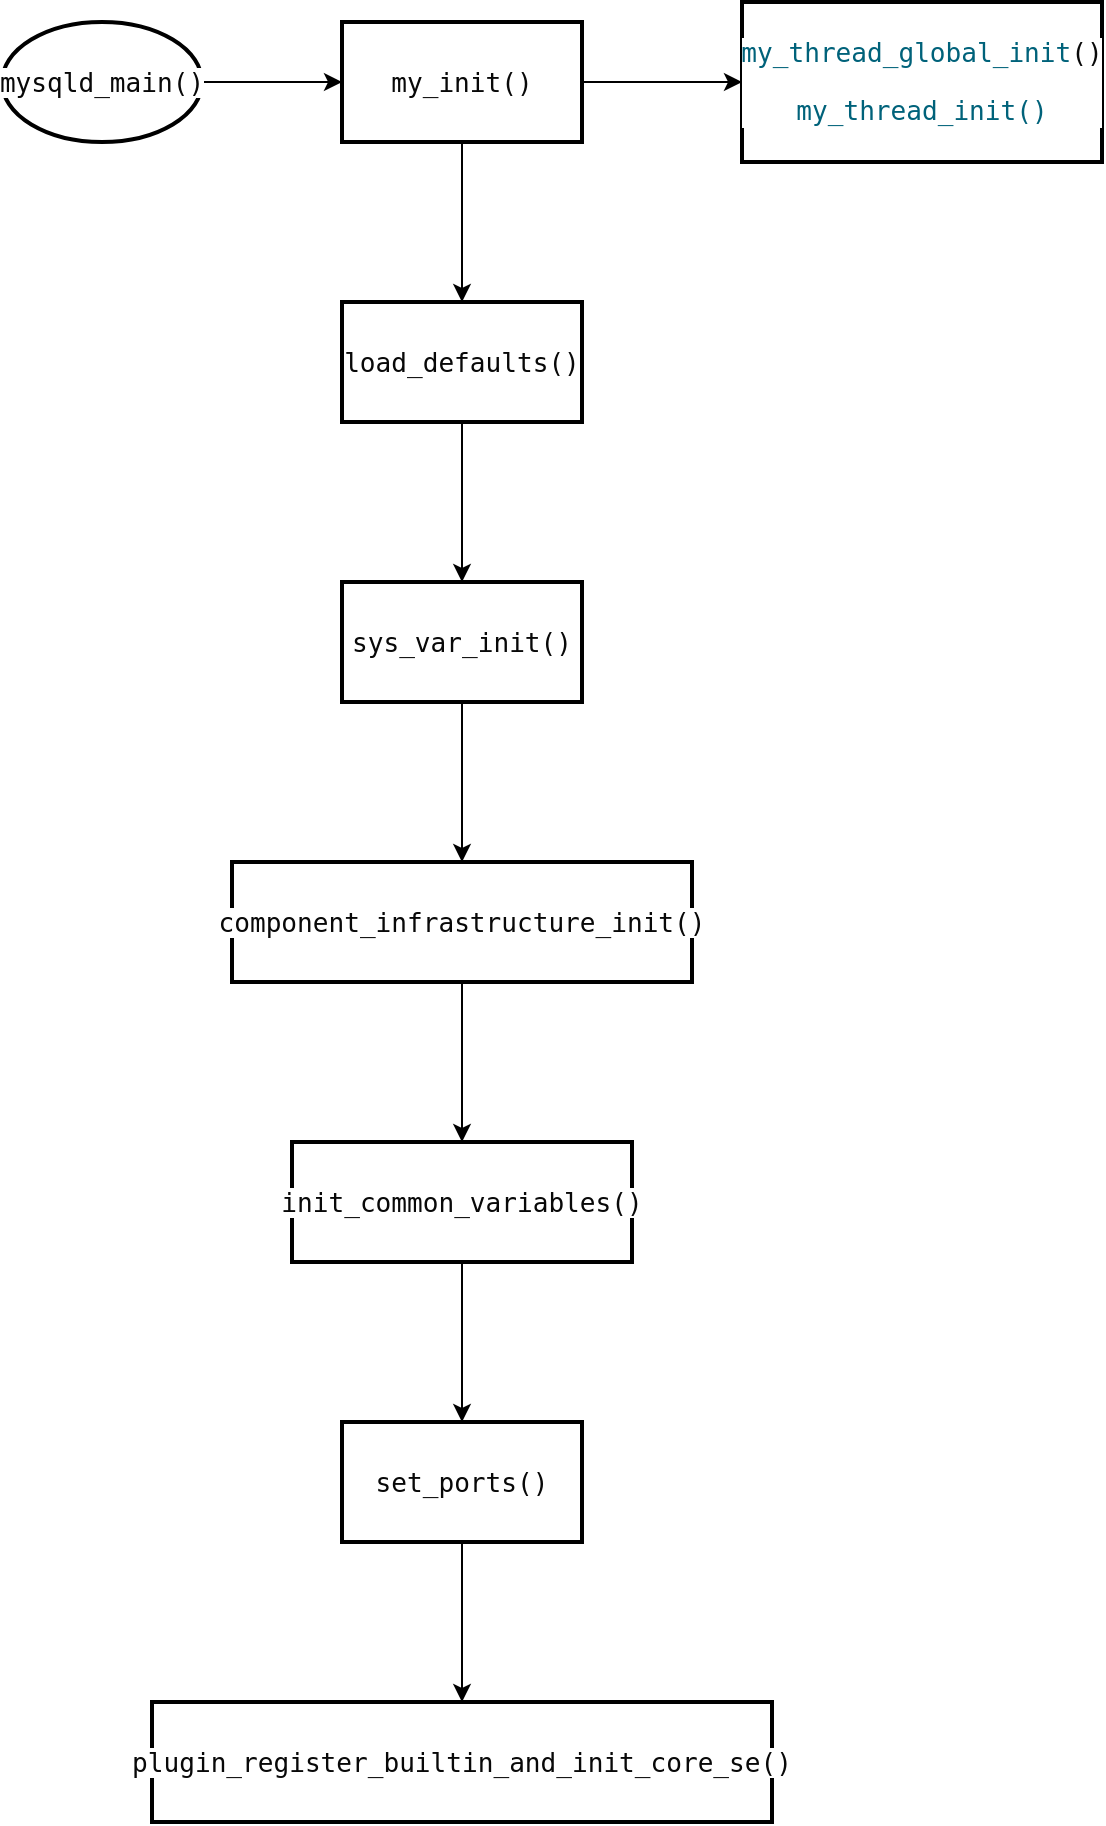 <mxfile version="24.7.7">
  <diagram name="第 1 页" id="vC_219ZFYQ1or6RJsT1j">
    <mxGraphModel dx="1426" dy="757" grid="1" gridSize="10" guides="1" tooltips="1" connect="1" arrows="1" fold="1" page="1" pageScale="1" pageWidth="827" pageHeight="1169" math="0" shadow="0">
      <root>
        <mxCell id="0" />
        <mxCell id="1" parent="0" />
        <mxCell id="WpM83U6ZI5eYYa5Q3hZr-3" value="" style="edgeStyle=orthogonalEdgeStyle;rounded=0;orthogonalLoop=1;jettySize=auto;html=1;" edge="1" parent="1" source="WpM83U6ZI5eYYa5Q3hZr-1" target="WpM83U6ZI5eYYa5Q3hZr-2">
          <mxGeometry relative="1" as="geometry" />
        </mxCell>
        <mxCell id="WpM83U6ZI5eYYa5Q3hZr-1" value="&lt;div style=&quot;background-color:#ffffff;color:#080808&quot;&gt;&lt;pre style=&quot;font-family:&#39;JetBrains Mono&#39;,monospace;font-size:9.8pt;&quot;&gt;mysqld_main()&lt;/pre&gt;&lt;/div&gt;" style="strokeWidth=2;html=1;shape=mxgraph.flowchart.start_1;whiteSpace=wrap;" vertex="1" parent="1">
          <mxGeometry x="80" y="110" width="100" height="60" as="geometry" />
        </mxCell>
        <mxCell id="WpM83U6ZI5eYYa5Q3hZr-5" value="" style="edgeStyle=orthogonalEdgeStyle;rounded=0;orthogonalLoop=1;jettySize=auto;html=1;" edge="1" parent="1" source="WpM83U6ZI5eYYa5Q3hZr-2" target="WpM83U6ZI5eYYa5Q3hZr-4">
          <mxGeometry relative="1" as="geometry" />
        </mxCell>
        <mxCell id="WpM83U6ZI5eYYa5Q3hZr-7" value="" style="edgeStyle=orthogonalEdgeStyle;rounded=0;orthogonalLoop=1;jettySize=auto;html=1;" edge="1" parent="1" source="WpM83U6ZI5eYYa5Q3hZr-2" target="WpM83U6ZI5eYYa5Q3hZr-6">
          <mxGeometry relative="1" as="geometry" />
        </mxCell>
        <mxCell id="WpM83U6ZI5eYYa5Q3hZr-2" value="&lt;div style=&quot;background-color:#ffffff;color:#080808&quot;&gt;&lt;pre style=&quot;font-family:&#39;JetBrains Mono&#39;,monospace;font-size:9.8pt;&quot;&gt;my_init()&lt;/pre&gt;&lt;/div&gt;" style="whiteSpace=wrap;html=1;strokeWidth=2;" vertex="1" parent="1">
          <mxGeometry x="250" y="110" width="120" height="60" as="geometry" />
        </mxCell>
        <mxCell id="WpM83U6ZI5eYYa5Q3hZr-9" value="" style="edgeStyle=orthogonalEdgeStyle;rounded=0;orthogonalLoop=1;jettySize=auto;html=1;" edge="1" parent="1" source="WpM83U6ZI5eYYa5Q3hZr-4" target="WpM83U6ZI5eYYa5Q3hZr-8">
          <mxGeometry relative="1" as="geometry" />
        </mxCell>
        <mxCell id="WpM83U6ZI5eYYa5Q3hZr-4" value="&lt;div style=&quot;background-color:#ffffff;color:#080808&quot;&gt;&lt;pre style=&quot;font-family:&#39;JetBrains Mono&#39;,monospace;font-size:9.8pt;&quot;&gt;&lt;span style=&quot;font-size: 9.8pt; white-space: normal;&quot;&gt;load_defaults&lt;/span&gt;()&lt;/pre&gt;&lt;/div&gt;" style="whiteSpace=wrap;html=1;strokeWidth=2;" vertex="1" parent="1">
          <mxGeometry x="250" y="250" width="120" height="60" as="geometry" />
        </mxCell>
        <mxCell id="WpM83U6ZI5eYYa5Q3hZr-6" value="&lt;div style=&quot;background-color:#ffffff;color:#080808&quot;&gt;&lt;pre style=&quot;font-family:&#39;JetBrains Mono&#39;,monospace;font-size:9.8pt;&quot;&gt;&lt;div&gt;&lt;pre style=&quot;font-family:&#39;JetBrains Mono&#39;,monospace;font-size:9.8pt;&quot;&gt;&lt;span style=&quot;color:#00627a;&quot;&gt;my_thread_global_init&lt;/span&gt;()&lt;br&gt;&lt;div&gt;&lt;pre style=&quot;font-family:&#39;JetBrains Mono&#39;,monospace;font-size:9.8pt;&quot;&gt;&lt;span style=&quot;color:#00627a;&quot;&gt;my_thread_init()&lt;/span&gt;&lt;/pre&gt;&lt;/div&gt;&lt;/pre&gt;&lt;/div&gt;&lt;/pre&gt;&lt;/div&gt;" style="whiteSpace=wrap;html=1;strokeWidth=2;align=center;verticalAlign=middle;" vertex="1" parent="1">
          <mxGeometry x="450" y="100" width="180" height="80" as="geometry" />
        </mxCell>
        <mxCell id="WpM83U6ZI5eYYa5Q3hZr-11" value="" style="edgeStyle=orthogonalEdgeStyle;rounded=0;orthogonalLoop=1;jettySize=auto;html=1;" edge="1" parent="1" source="WpM83U6ZI5eYYa5Q3hZr-8" target="WpM83U6ZI5eYYa5Q3hZr-10">
          <mxGeometry relative="1" as="geometry" />
        </mxCell>
        <mxCell id="WpM83U6ZI5eYYa5Q3hZr-8" value="&lt;div style=&quot;background-color:#ffffff;color:#080808&quot;&gt;&lt;pre style=&quot;font-family:&#39;JetBrains Mono&#39;,monospace;font-size:9.8pt;&quot;&gt;&lt;div&gt;&lt;pre style=&quot;font-family:&#39;JetBrains Mono&#39;,monospace;font-size:9.8pt;&quot;&gt;sys_var_init()&lt;/pre&gt;&lt;/div&gt;&lt;/pre&gt;&lt;/div&gt;" style="whiteSpace=wrap;html=1;strokeWidth=2;" vertex="1" parent="1">
          <mxGeometry x="250" y="390" width="120" height="60" as="geometry" />
        </mxCell>
        <mxCell id="WpM83U6ZI5eYYa5Q3hZr-13" value="" style="edgeStyle=orthogonalEdgeStyle;rounded=0;orthogonalLoop=1;jettySize=auto;html=1;" edge="1" parent="1" source="WpM83U6ZI5eYYa5Q3hZr-10" target="WpM83U6ZI5eYYa5Q3hZr-12">
          <mxGeometry relative="1" as="geometry" />
        </mxCell>
        <mxCell id="WpM83U6ZI5eYYa5Q3hZr-10" value="&lt;div style=&quot;background-color:#ffffff;color:#080808&quot;&gt;&lt;pre style=&quot;font-family:&#39;JetBrains Mono&#39;,monospace;font-size:9.8pt;&quot;&gt;&lt;pre style=&quot;font-family:&#39;JetBrains Mono&#39;,monospace;font-size:9.8pt;&quot;&gt;&lt;span style=&quot;font-size: 9.8pt; white-space: normal;&quot;&gt;component_infrastructure_init&lt;/span&gt;()&lt;/pre&gt;&lt;/pre&gt;&lt;/div&gt;" style="whiteSpace=wrap;html=1;strokeWidth=2;" vertex="1" parent="1">
          <mxGeometry x="195" y="530" width="230" height="60" as="geometry" />
        </mxCell>
        <mxCell id="WpM83U6ZI5eYYa5Q3hZr-15" value="" style="edgeStyle=orthogonalEdgeStyle;rounded=0;orthogonalLoop=1;jettySize=auto;html=1;" edge="1" parent="1" source="WpM83U6ZI5eYYa5Q3hZr-12" target="WpM83U6ZI5eYYa5Q3hZr-14">
          <mxGeometry relative="1" as="geometry" />
        </mxCell>
        <mxCell id="WpM83U6ZI5eYYa5Q3hZr-12" value="&lt;div style=&quot;background-color:#ffffff;color:#080808&quot;&gt;&lt;pre style=&quot;font-family:&#39;JetBrains Mono&#39;,monospace;font-size:9.8pt;&quot;&gt;init_common_variables()&lt;/pre&gt;&lt;/div&gt;" style="whiteSpace=wrap;html=1;strokeWidth=2;" vertex="1" parent="1">
          <mxGeometry x="225" y="670" width="170" height="60" as="geometry" />
        </mxCell>
        <mxCell id="WpM83U6ZI5eYYa5Q3hZr-17" value="" style="edgeStyle=orthogonalEdgeStyle;rounded=0;orthogonalLoop=1;jettySize=auto;html=1;" edge="1" parent="1" source="WpM83U6ZI5eYYa5Q3hZr-14" target="WpM83U6ZI5eYYa5Q3hZr-16">
          <mxGeometry relative="1" as="geometry" />
        </mxCell>
        <mxCell id="WpM83U6ZI5eYYa5Q3hZr-14" value="&lt;div style=&quot;background-color:#ffffff;color:#080808&quot;&gt;&lt;pre style=&quot;font-family:&#39;JetBrains Mono&#39;,monospace;font-size:9.8pt;&quot;&gt;set_ports()&lt;/pre&gt;&lt;/div&gt;" style="whiteSpace=wrap;html=1;strokeWidth=2;" vertex="1" parent="1">
          <mxGeometry x="250" y="810" width="120" height="60" as="geometry" />
        </mxCell>
        <mxCell id="WpM83U6ZI5eYYa5Q3hZr-16" value="&lt;div style=&quot;background-color:#ffffff;color:#080808&quot;&gt;&lt;pre style=&quot;font-family:&#39;JetBrains Mono&#39;,monospace;font-size:9.8pt;&quot;&gt;plugin_register_builtin_and_init_core_se()&lt;/pre&gt;&lt;/div&gt;" style="whiteSpace=wrap;html=1;strokeWidth=2;" vertex="1" parent="1">
          <mxGeometry x="155" y="950" width="310" height="60" as="geometry" />
        </mxCell>
      </root>
    </mxGraphModel>
  </diagram>
</mxfile>
